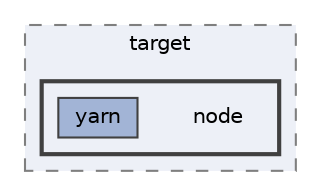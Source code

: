 digraph "pkiclassroomrescheduler/target/node"
{
 // LATEX_PDF_SIZE
  bgcolor="transparent";
  edge [fontname=Helvetica,fontsize=10,labelfontname=Helvetica,labelfontsize=10];
  node [fontname=Helvetica,fontsize=10,shape=box,height=0.2,width=0.4];
  compound=true
  subgraph clusterdir_29079dabb686b3b1ea8f971531aed645 {
    graph [ bgcolor="#edf0f7", pencolor="grey50", label="target", fontname=Helvetica,fontsize=10 style="filled,dashed", URL="dir_29079dabb686b3b1ea8f971531aed645.html",tooltip=""]
  subgraph clusterdir_77920d9ba09faf36bdce2723cfd85a65 {
    graph [ bgcolor="#edf0f7", pencolor="grey25", label="", fontname=Helvetica,fontsize=10 style="filled,bold", URL="dir_77920d9ba09faf36bdce2723cfd85a65.html",tooltip=""]
    dir_77920d9ba09faf36bdce2723cfd85a65 [shape=plaintext, label="node"];
  dir_307fa25be775c41c90ee64b0207c372b [label="yarn", fillcolor="#a2b4d6", color="grey25", style="filled", URL="dir_307fa25be775c41c90ee64b0207c372b.html",tooltip=""];
  }
  }
}
